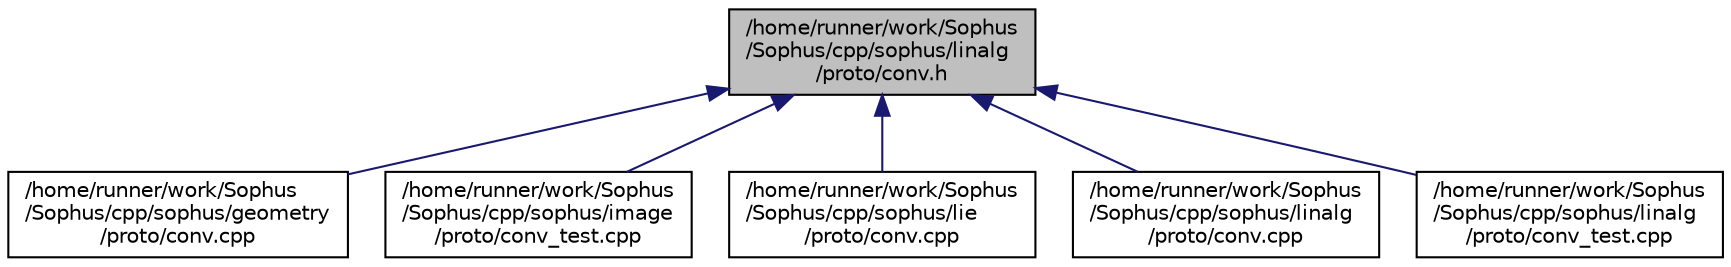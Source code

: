 digraph "/home/runner/work/Sophus/Sophus/cpp/sophus/linalg/proto/conv.h"
{
 // LATEX_PDF_SIZE
  edge [fontname="Helvetica",fontsize="10",labelfontname="Helvetica",labelfontsize="10"];
  node [fontname="Helvetica",fontsize="10",shape=record];
  Node1 [label="/home/runner/work/Sophus\l/Sophus/cpp/sophus/linalg\l/proto/conv.h",height=0.2,width=0.4,color="black", fillcolor="grey75", style="filled", fontcolor="black",tooltip=" "];
  Node1 -> Node2 [dir="back",color="midnightblue",fontsize="10",style="solid",fontname="Helvetica"];
  Node2 [label="/home/runner/work/Sophus\l/Sophus/cpp/sophus/geometry\l/proto/conv.cpp",height=0.2,width=0.4,color="black", fillcolor="white", style="filled",URL="$geometry_2proto_2conv_8cpp.html",tooltip=" "];
  Node1 -> Node3 [dir="back",color="midnightblue",fontsize="10",style="solid",fontname="Helvetica"];
  Node3 [label="/home/runner/work/Sophus\l/Sophus/cpp/sophus/image\l/proto/conv_test.cpp",height=0.2,width=0.4,color="black", fillcolor="white", style="filled",URL="$image_2proto_2conv__test_8cpp.html",tooltip=" "];
  Node1 -> Node4 [dir="back",color="midnightblue",fontsize="10",style="solid",fontname="Helvetica"];
  Node4 [label="/home/runner/work/Sophus\l/Sophus/cpp/sophus/lie\l/proto/conv.cpp",height=0.2,width=0.4,color="black", fillcolor="white", style="filled",URL="$lie_2proto_2conv_8cpp.html",tooltip=" "];
  Node1 -> Node5 [dir="back",color="midnightblue",fontsize="10",style="solid",fontname="Helvetica"];
  Node5 [label="/home/runner/work/Sophus\l/Sophus/cpp/sophus/linalg\l/proto/conv.cpp",height=0.2,width=0.4,color="black", fillcolor="white", style="filled",URL="$linalg_2proto_2conv_8cpp.html",tooltip=" "];
  Node1 -> Node6 [dir="back",color="midnightblue",fontsize="10",style="solid",fontname="Helvetica"];
  Node6 [label="/home/runner/work/Sophus\l/Sophus/cpp/sophus/linalg\l/proto/conv_test.cpp",height=0.2,width=0.4,color="black", fillcolor="white", style="filled",URL="$linalg_2proto_2conv__test_8cpp.html",tooltip=" "];
}
